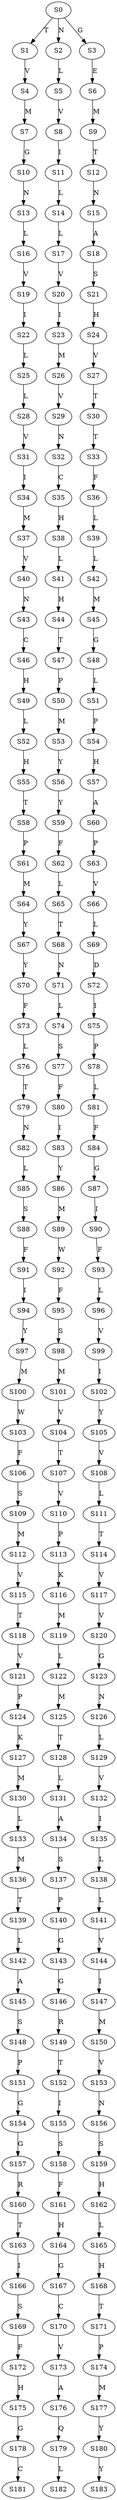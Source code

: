 strict digraph  {
	S0 -> S1 [ label = T ];
	S0 -> S2 [ label = N ];
	S0 -> S3 [ label = G ];
	S1 -> S4 [ label = V ];
	S2 -> S5 [ label = L ];
	S3 -> S6 [ label = E ];
	S4 -> S7 [ label = M ];
	S5 -> S8 [ label = V ];
	S6 -> S9 [ label = M ];
	S7 -> S10 [ label = G ];
	S8 -> S11 [ label = I ];
	S9 -> S12 [ label = T ];
	S10 -> S13 [ label = N ];
	S11 -> S14 [ label = L ];
	S12 -> S15 [ label = N ];
	S13 -> S16 [ label = L ];
	S14 -> S17 [ label = L ];
	S15 -> S18 [ label = A ];
	S16 -> S19 [ label = V ];
	S17 -> S20 [ label = V ];
	S18 -> S21 [ label = S ];
	S19 -> S22 [ label = I ];
	S20 -> S23 [ label = I ];
	S21 -> S24 [ label = H ];
	S22 -> S25 [ label = L ];
	S23 -> S26 [ label = M ];
	S24 -> S27 [ label = V ];
	S25 -> S28 [ label = L ];
	S26 -> S29 [ label = V ];
	S27 -> S30 [ label = T ];
	S28 -> S31 [ label = V ];
	S29 -> S32 [ label = N ];
	S30 -> S33 [ label = T ];
	S31 -> S34 [ label = I ];
	S32 -> S35 [ label = C ];
	S33 -> S36 [ label = F ];
	S34 -> S37 [ label = M ];
	S35 -> S38 [ label = H ];
	S36 -> S39 [ label = L ];
	S37 -> S40 [ label = V ];
	S38 -> S41 [ label = L ];
	S39 -> S42 [ label = L ];
	S40 -> S43 [ label = N ];
	S41 -> S44 [ label = H ];
	S42 -> S45 [ label = M ];
	S43 -> S46 [ label = C ];
	S44 -> S47 [ label = T ];
	S45 -> S48 [ label = G ];
	S46 -> S49 [ label = H ];
	S47 -> S50 [ label = P ];
	S48 -> S51 [ label = L ];
	S49 -> S52 [ label = L ];
	S50 -> S53 [ label = M ];
	S51 -> S54 [ label = P ];
	S52 -> S55 [ label = H ];
	S53 -> S56 [ label = Y ];
	S54 -> S57 [ label = H ];
	S55 -> S58 [ label = T ];
	S56 -> S59 [ label = Y ];
	S57 -> S60 [ label = A ];
	S58 -> S61 [ label = P ];
	S59 -> S62 [ label = F ];
	S60 -> S63 [ label = P ];
	S61 -> S64 [ label = M ];
	S62 -> S65 [ label = L ];
	S63 -> S66 [ label = V ];
	S64 -> S67 [ label = Y ];
	S65 -> S68 [ label = T ];
	S66 -> S69 [ label = L ];
	S67 -> S70 [ label = Y ];
	S68 -> S71 [ label = N ];
	S69 -> S72 [ label = D ];
	S70 -> S73 [ label = F ];
	S71 -> S74 [ label = L ];
	S72 -> S75 [ label = I ];
	S73 -> S76 [ label = L ];
	S74 -> S77 [ label = S ];
	S75 -> S78 [ label = P ];
	S76 -> S79 [ label = T ];
	S77 -> S80 [ label = F ];
	S78 -> S81 [ label = L ];
	S79 -> S82 [ label = N ];
	S80 -> S83 [ label = I ];
	S81 -> S84 [ label = F ];
	S82 -> S85 [ label = L ];
	S83 -> S86 [ label = Y ];
	S84 -> S87 [ label = G ];
	S85 -> S88 [ label = S ];
	S86 -> S89 [ label = M ];
	S87 -> S90 [ label = I ];
	S88 -> S91 [ label = F ];
	S89 -> S92 [ label = W ];
	S90 -> S93 [ label = F ];
	S91 -> S94 [ label = I ];
	S92 -> S95 [ label = F ];
	S93 -> S96 [ label = L ];
	S94 -> S97 [ label = Y ];
	S95 -> S98 [ label = S ];
	S96 -> S99 [ label = V ];
	S97 -> S100 [ label = M ];
	S98 -> S101 [ label = M ];
	S99 -> S102 [ label = I ];
	S100 -> S103 [ label = W ];
	S101 -> S104 [ label = V ];
	S102 -> S105 [ label = Y ];
	S103 -> S106 [ label = F ];
	S104 -> S107 [ label = T ];
	S105 -> S108 [ label = V ];
	S106 -> S109 [ label = S ];
	S107 -> S110 [ label = V ];
	S108 -> S111 [ label = L ];
	S109 -> S112 [ label = M ];
	S110 -> S113 [ label = P ];
	S111 -> S114 [ label = T ];
	S112 -> S115 [ label = V ];
	S113 -> S116 [ label = K ];
	S114 -> S117 [ label = V ];
	S115 -> S118 [ label = T ];
	S116 -> S119 [ label = M ];
	S117 -> S120 [ label = V ];
	S118 -> S121 [ label = V ];
	S119 -> S122 [ label = L ];
	S120 -> S123 [ label = G ];
	S121 -> S124 [ label = P ];
	S122 -> S125 [ label = M ];
	S123 -> S126 [ label = N ];
	S124 -> S127 [ label = K ];
	S125 -> S128 [ label = T ];
	S126 -> S129 [ label = L ];
	S127 -> S130 [ label = M ];
	S128 -> S131 [ label = L ];
	S129 -> S132 [ label = V ];
	S130 -> S133 [ label = L ];
	S131 -> S134 [ label = A ];
	S132 -> S135 [ label = I ];
	S133 -> S136 [ label = M ];
	S134 -> S137 [ label = S ];
	S135 -> S138 [ label = L ];
	S136 -> S139 [ label = T ];
	S137 -> S140 [ label = P ];
	S138 -> S141 [ label = L ];
	S139 -> S142 [ label = L ];
	S140 -> S143 [ label = G ];
	S141 -> S144 [ label = V ];
	S142 -> S145 [ label = A ];
	S143 -> S146 [ label = G ];
	S144 -> S147 [ label = I ];
	S145 -> S148 [ label = S ];
	S146 -> S149 [ label = R ];
	S147 -> S150 [ label = M ];
	S148 -> S151 [ label = P ];
	S149 -> S152 [ label = T ];
	S150 -> S153 [ label = V ];
	S151 -> S154 [ label = G ];
	S152 -> S155 [ label = I ];
	S153 -> S156 [ label = N ];
	S154 -> S157 [ label = G ];
	S155 -> S158 [ label = S ];
	S156 -> S159 [ label = S ];
	S157 -> S160 [ label = R ];
	S158 -> S161 [ label = F ];
	S159 -> S162 [ label = H ];
	S160 -> S163 [ label = T ];
	S161 -> S164 [ label = H ];
	S162 -> S165 [ label = L ];
	S163 -> S166 [ label = I ];
	S164 -> S167 [ label = G ];
	S165 -> S168 [ label = H ];
	S166 -> S169 [ label = S ];
	S167 -> S170 [ label = C ];
	S168 -> S171 [ label = T ];
	S169 -> S172 [ label = F ];
	S170 -> S173 [ label = V ];
	S171 -> S174 [ label = P ];
	S172 -> S175 [ label = H ];
	S173 -> S176 [ label = A ];
	S174 -> S177 [ label = M ];
	S175 -> S178 [ label = G ];
	S176 -> S179 [ label = Q ];
	S177 -> S180 [ label = Y ];
	S178 -> S181 [ label = C ];
	S179 -> S182 [ label = L ];
	S180 -> S183 [ label = Y ];
}
